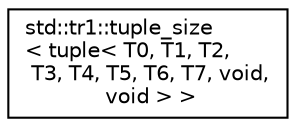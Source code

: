 digraph "类继承关系图"
{
  edge [fontname="Helvetica",fontsize="10",labelfontname="Helvetica",labelfontsize="10"];
  node [fontname="Helvetica",fontsize="10",shape=record];
  rankdir="LR";
  Node0 [label="std::tr1::tuple_size\l\< tuple\< T0, T1, T2,\l T3, T4, T5, T6, T7, void,\l void \> \>",height=0.2,width=0.4,color="black", fillcolor="white", style="filled",URL="$structstd_1_1tr1_1_1tuple__size_3_01tuple_3_01_t0_00_01_t1_00_01_t2_00_01_t3_00_01_t4_00_01_t5_0e5684675012b4f6b8dbb02ee847609bc.html"];
}
